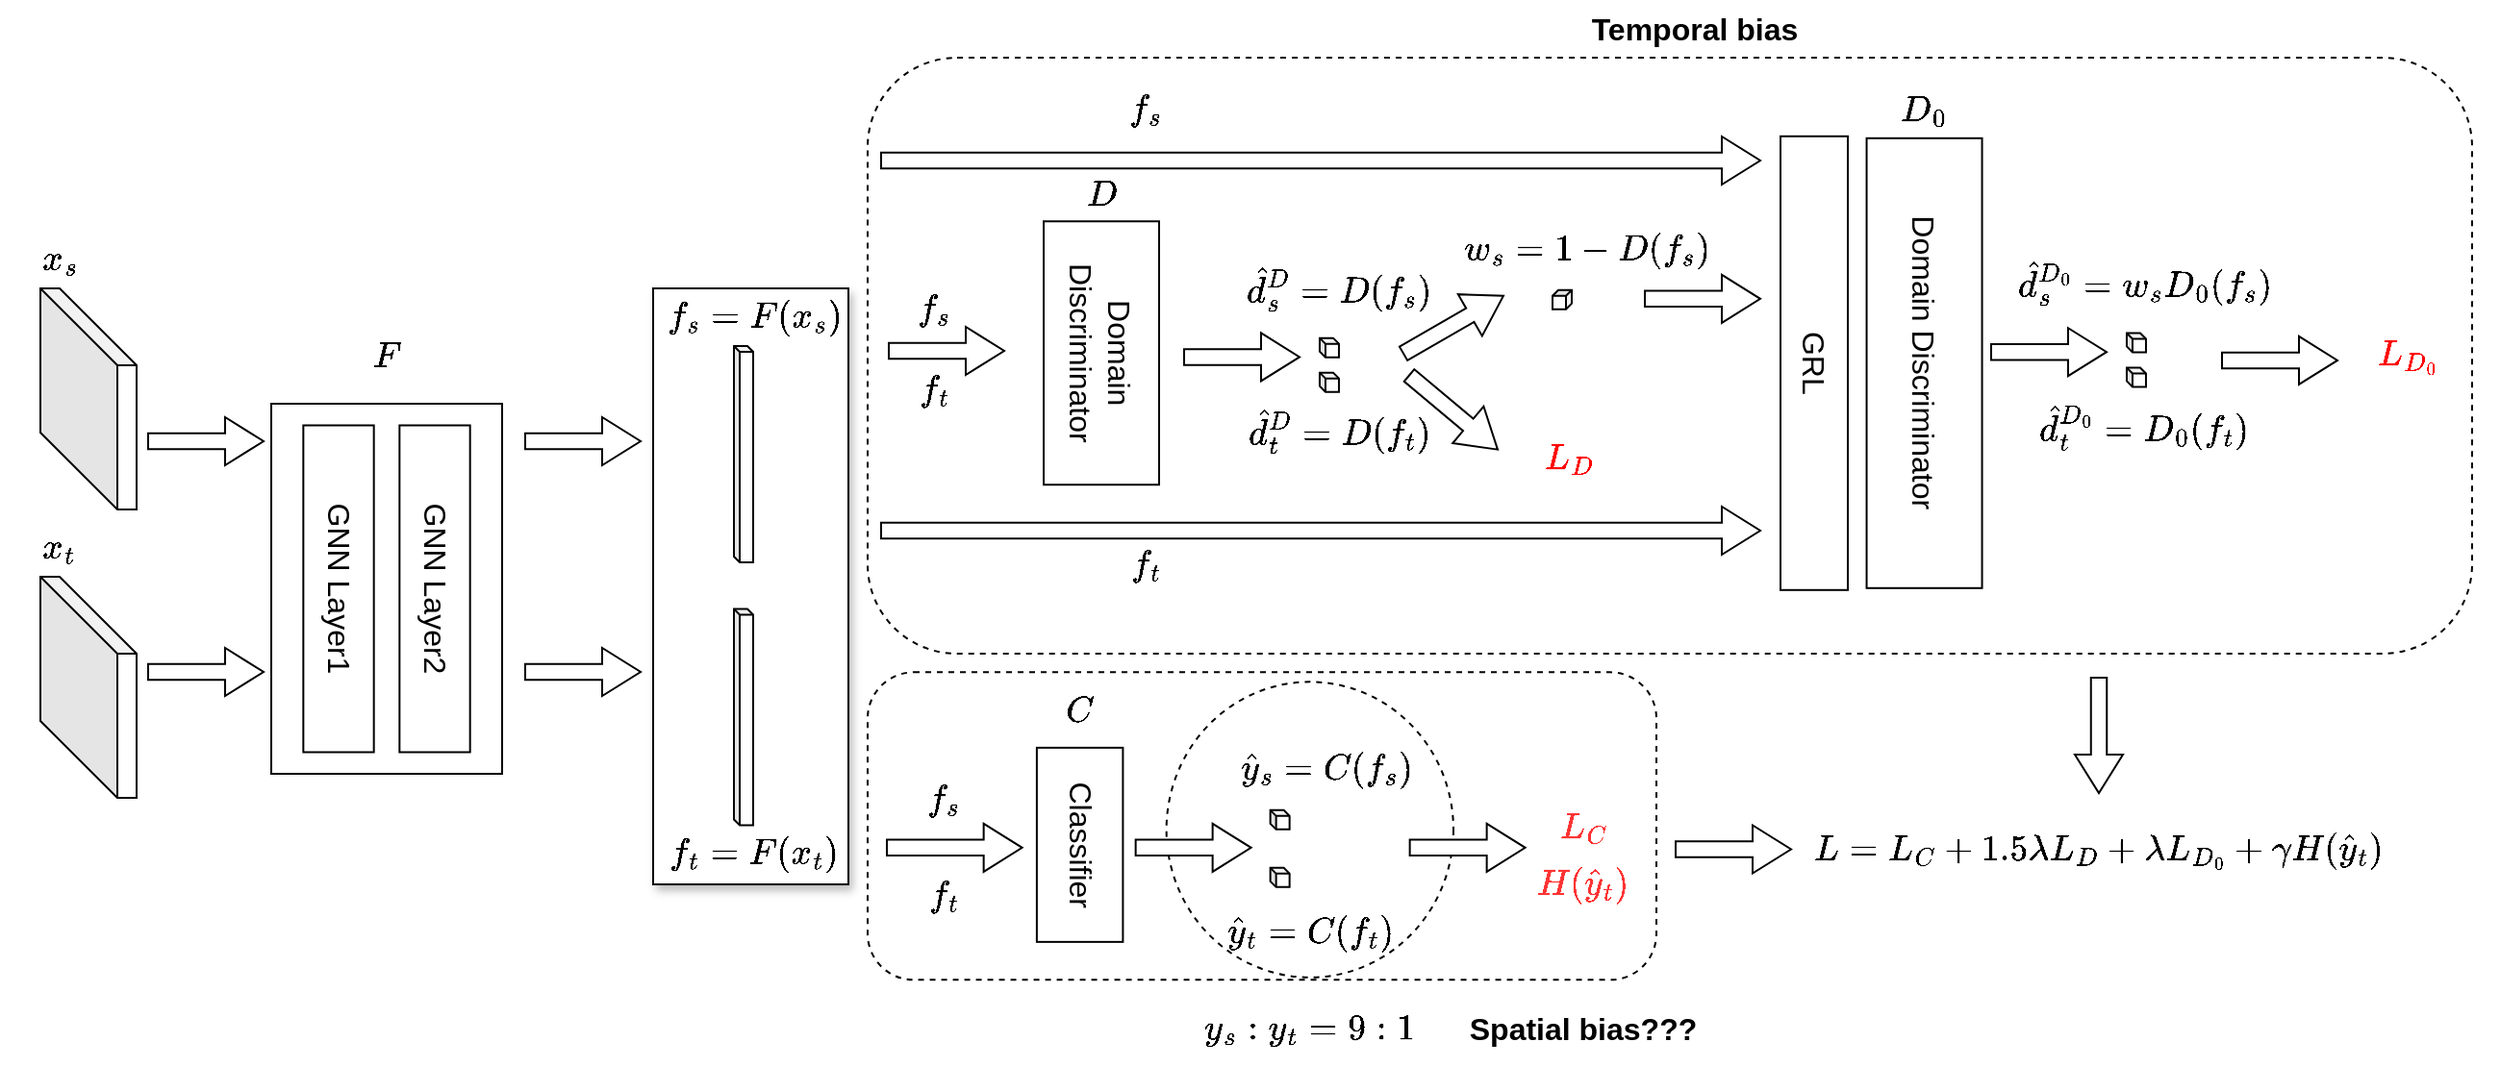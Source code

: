 <mxfile version="20.6.0" type="github">
  <diagram id="PrPMWTKknmVzqEdROyOC" name="第 1 页">
    <mxGraphModel dx="2036" dy="684" grid="1" gridSize="10" guides="1" tooltips="1" connect="1" arrows="1" fold="1" page="1" pageScale="1" pageWidth="827" pageHeight="1169" math="1" shadow="0">
      <root>
        <mxCell id="0" />
        <mxCell id="1" parent="0" />
        <mxCell id="_3P5KTRPBqjQuL4RReXr-8" value="" style="rounded=1;whiteSpace=wrap;html=1;shadow=0;dashed=1;fontColor=#FF0000;container=0;" vertex="1" parent="1">
          <mxGeometry x="360" y="519.68" width="410" height="160" as="geometry" />
        </mxCell>
        <mxCell id="_3P5KTRPBqjQuL4RReXr-16" value="" style="ellipse;whiteSpace=wrap;html=1;shadow=0;dashed=1;fontSize=16;fontColor=#000000;" vertex="1" parent="1">
          <mxGeometry x="515.32" y="524.68" width="149.18" height="153.72" as="geometry" />
        </mxCell>
        <mxCell id="gVNOACa7D2izH39yQ2hB-97" value="" style="rounded=0;whiteSpace=wrap;html=1;shadow=1;fontSize=16;" parent="1" vertex="1">
          <mxGeometry x="248.5" y="320" width="101.5" height="310" as="geometry" />
        </mxCell>
        <mxCell id="gVNOACa7D2izH39yQ2hB-18" value="" style="shape=cube;whiteSpace=wrap;html=1;boundedLbl=1;backgroundOutline=1;darkOpacity=0.05;darkOpacity2=0.1;shadow=0;fontSize=16;size=40;direction=east;" parent="1" vertex="1">
          <mxGeometry x="-70" y="320" width="50" height="115" as="geometry" />
        </mxCell>
        <mxCell id="gVNOACa7D2izH39yQ2hB-23" value="$$x_s$$" style="text;html=1;strokeColor=none;fillColor=none;align=center;verticalAlign=middle;whiteSpace=wrap;rounded=0;shadow=0;fontSize=16;" parent="1" vertex="1">
          <mxGeometry x="-90" y="290" width="60" height="30" as="geometry" />
        </mxCell>
        <mxCell id="gVNOACa7D2izH39yQ2hB-24" value="" style="shape=cube;whiteSpace=wrap;html=1;boundedLbl=1;backgroundOutline=1;darkOpacity=0.05;darkOpacity2=0.1;shadow=0;fontSize=16;size=40;direction=east;" parent="1" vertex="1">
          <mxGeometry x="-70" y="470" width="50" height="115" as="geometry" />
        </mxCell>
        <mxCell id="gVNOACa7D2izH39yQ2hB-25" value="$$x_t$$" style="text;html=1;strokeColor=none;fillColor=none;align=center;verticalAlign=middle;whiteSpace=wrap;rounded=0;shadow=0;fontSize=16;" parent="1" vertex="1">
          <mxGeometry x="-90" y="440" width="60" height="30" as="geometry" />
        </mxCell>
        <mxCell id="gVNOACa7D2izH39yQ2hB-28" value="" style="html=1;shadow=0;dashed=0;align=center;verticalAlign=middle;shape=mxgraph.arrows2.arrow;dy=0.67;dx=20;notch=0;fontSize=16;" parent="1" vertex="1">
          <mxGeometry x="-14" y="387" width="60" height="25" as="geometry" />
        </mxCell>
        <mxCell id="gVNOACa7D2izH39yQ2hB-32" value="" style="html=1;shadow=0;dashed=0;align=center;verticalAlign=middle;shape=mxgraph.arrows2.arrow;dy=0.67;dx=20;notch=0;fontSize=16;" parent="1" vertex="1">
          <mxGeometry x="-14" y="507" width="60" height="25" as="geometry" />
        </mxCell>
        <mxCell id="gVNOACa7D2izH39yQ2hB-50" value="" style="shape=cube;whiteSpace=wrap;html=1;boundedLbl=1;backgroundOutline=1;darkOpacity=0.05;darkOpacity2=0.1;shadow=0;fontSize=16;size=3;direction=east;" parent="1" vertex="1">
          <mxGeometry x="290.5" y="350" width="10" height="112.5" as="geometry" />
        </mxCell>
        <mxCell id="gVNOACa7D2izH39yQ2hB-51" value="" style="shape=cube;whiteSpace=wrap;html=1;boundedLbl=1;backgroundOutline=1;darkOpacity=0.05;darkOpacity2=0.1;shadow=0;fontSize=16;size=3;direction=east;" parent="1" vertex="1">
          <mxGeometry x="290.5" y="486.75" width="10" height="112.5" as="geometry" />
        </mxCell>
        <mxCell id="gVNOACa7D2izH39yQ2hB-52" value="" style="html=1;shadow=0;dashed=0;align=center;verticalAlign=middle;shape=mxgraph.arrows2.arrow;dy=0.67;dx=20;notch=0;fontSize=16;" parent="1" vertex="1">
          <mxGeometry x="182" y="387" width="60" height="25" as="geometry" />
        </mxCell>
        <mxCell id="gVNOACa7D2izH39yQ2hB-53" value="" style="html=1;shadow=0;dashed=0;align=center;verticalAlign=middle;shape=mxgraph.arrows2.arrow;dy=0.67;dx=20;notch=0;fontSize=16;" parent="1" vertex="1">
          <mxGeometry x="182" y="507" width="60" height="25" as="geometry" />
        </mxCell>
        <mxCell id="gVNOACa7D2izH39yQ2hB-54" value="$$f_s = F(x_s)$$" style="text;html=1;strokeColor=none;fillColor=none;align=center;verticalAlign=middle;whiteSpace=wrap;rounded=0;shadow=0;fontSize=16;" parent="1" vertex="1">
          <mxGeometry x="220.5" y="320" width="160" height="30" as="geometry" />
        </mxCell>
        <mxCell id="gVNOACa7D2izH39yQ2hB-55" value="$$f_t = F(x_t)$$" style="text;html=1;strokeColor=none;fillColor=none;align=center;verticalAlign=middle;whiteSpace=wrap;rounded=0;shadow=0;fontSize=16;" parent="1" vertex="1">
          <mxGeometry x="220.5" y="599.25" width="160" height="30" as="geometry" />
        </mxCell>
        <mxCell id="gVNOACa7D2izH39yQ2hB-57" value="$$F$$" style="text;html=1;strokeColor=none;fillColor=none;align=center;verticalAlign=middle;whiteSpace=wrap;rounded=0;shadow=0;fontSize=16;" parent="1" vertex="1">
          <mxGeometry x="80" y="340" width="60" height="30" as="geometry" />
        </mxCell>
        <mxCell id="gVNOACa7D2izH39yQ2hB-56" value="" style="rounded=0;whiteSpace=wrap;html=1;shadow=0;fontSize=16;" parent="1" vertex="1">
          <mxGeometry x="50" y="380" width="120" height="192.5" as="geometry" />
        </mxCell>
        <mxCell id="gVNOACa7D2izH39yQ2hB-47" value="GNN Layer2" style="rounded=0;whiteSpace=wrap;html=1;shadow=0;fontSize=16;rotation=90;container=0;" parent="1" vertex="1">
          <mxGeometry x="50" y="457.917" width="170" height="36.667" as="geometry" />
        </mxCell>
        <mxCell id="gVNOACa7D2izH39yQ2hB-72" value="GNN Layer1" style="rounded=0;whiteSpace=wrap;html=1;shadow=0;fontSize=16;rotation=90;container=0;" parent="1" vertex="1">
          <mxGeometry y="457.917" width="170" height="36.667" as="geometry" />
        </mxCell>
        <mxCell id="_3P5KTRPBqjQuL4RReXr-5" value="$$L = L_C + 1.5\lambda L_D + \lambda L_{D_0} + \gamma H(\hat{y}_t)$$" style="text;html=1;strokeColor=none;fillColor=none;align=center;verticalAlign=middle;whiteSpace=wrap;rounded=0;shadow=0;fontSize=16;" vertex="1" parent="1">
          <mxGeometry x="970" y="596.75" width="60" height="30" as="geometry" />
        </mxCell>
        <mxCell id="_3P5KTRPBqjQuL4RReXr-9" value="" style="group" vertex="1" connectable="0" parent="1">
          <mxGeometry x="360" y="200" width="834" height="310" as="geometry" />
        </mxCell>
        <mxCell id="_3P5KTRPBqjQuL4RReXr-7" value="" style="rounded=1;whiteSpace=wrap;html=1;shadow=0;fontColor=#FF0000;dashed=1;" vertex="1" parent="_3P5KTRPBqjQuL4RReXr-9">
          <mxGeometry width="834" height="310" as="geometry" />
        </mxCell>
        <mxCell id="gVNOACa7D2izH39yQ2hB-62" value="" style="html=1;shadow=0;dashed=0;align=center;verticalAlign=middle;shape=mxgraph.arrows2.arrow;dy=0.67;dx=20;notch=0;fontSize=16;" parent="_3P5KTRPBqjQuL4RReXr-9" vertex="1">
          <mxGeometry x="11" y="140" width="60" height="25" as="geometry" />
        </mxCell>
        <mxCell id="gVNOACa7D2izH39yQ2hB-63" value="$$f_s$$" style="text;html=1;strokeColor=none;fillColor=none;align=center;verticalAlign=middle;whiteSpace=wrap;rounded=0;shadow=0;fontSize=16;" parent="_3P5KTRPBqjQuL4RReXr-9" vertex="1">
          <mxGeometry x="5" y="115.5" width="60" height="30" as="geometry" />
        </mxCell>
        <mxCell id="gVNOACa7D2izH39yQ2hB-64" value="$$f_t$$" style="text;html=1;strokeColor=none;fillColor=none;align=center;verticalAlign=middle;whiteSpace=wrap;rounded=0;shadow=0;fontSize=16;" parent="_3P5KTRPBqjQuL4RReXr-9" vertex="1">
          <mxGeometry x="5" y="158" width="60" height="30" as="geometry" />
        </mxCell>
        <mxCell id="gVNOACa7D2izH39yQ2hB-75" value="$$D$$" style="text;html=1;strokeColor=none;fillColor=none;align=center;verticalAlign=middle;whiteSpace=wrap;rounded=0;shadow=0;fontSize=16;" parent="_3P5KTRPBqjQuL4RReXr-9" vertex="1">
          <mxGeometry x="91.5" y="56" width="60" height="30" as="geometry" />
        </mxCell>
        <mxCell id="gVNOACa7D2izH39yQ2hB-76" value="Domain Discriminator" style="rounded=0;whiteSpace=wrap;html=1;shadow=0;fontSize=16;rotation=90;direction=east;" parent="_3P5KTRPBqjQuL4RReXr-9" vertex="1">
          <mxGeometry x="432.28" y="128.9" width="233.99" height="60" as="geometry" />
        </mxCell>
        <mxCell id="gVNOACa7D2izH39yQ2hB-77" value="GRL" style="rounded=0;whiteSpace=wrap;html=1;shadow=0;fontSize=16;rotation=90;direction=east;" parent="_3P5KTRPBqjQuL4RReXr-9" vertex="1">
          <mxGeometry x="374" y="141.4" width="236" height="35" as="geometry" />
        </mxCell>
        <mxCell id="gVNOACa7D2izH39yQ2hB-78" value="Domain Discriminator" style="rounded=0;whiteSpace=wrap;html=1;shadow=0;fontSize=16;rotation=90;direction=east;" parent="_3P5KTRPBqjQuL4RReXr-9" vertex="1">
          <mxGeometry x="53" y="123.63" width="137" height="60" as="geometry" />
        </mxCell>
        <mxCell id="gVNOACa7D2izH39yQ2hB-79" value="$$D_0$$" style="text;html=1;strokeColor=none;fillColor=none;align=center;verticalAlign=middle;whiteSpace=wrap;rounded=0;shadow=0;fontSize=16;" parent="_3P5KTRPBqjQuL4RReXr-9" vertex="1">
          <mxGeometry x="519.27" y="11.75" width="60" height="30" as="geometry" />
        </mxCell>
        <mxCell id="gVNOACa7D2izH39yQ2hB-82" value="$$w_s = 1 - D(f_s)$$" style="text;html=1;strokeColor=none;fillColor=none;align=center;verticalAlign=middle;whiteSpace=wrap;rounded=0;shadow=0;fontSize=16;" parent="_3P5KTRPBqjQuL4RReXr-9" vertex="1">
          <mxGeometry x="344" y="85" width="60" height="30" as="geometry" />
        </mxCell>
        <mxCell id="gVNOACa7D2izH39yQ2hB-83" value="" style="html=1;shadow=0;dashed=0;align=center;verticalAlign=middle;shape=mxgraph.arrows2.arrow;dy=0.67;dx=20;notch=0;fontSize=16;" parent="_3P5KTRPBqjQuL4RReXr-9" vertex="1">
          <mxGeometry x="404" y="112.92" width="60" height="25" as="geometry" />
        </mxCell>
        <mxCell id="gVNOACa7D2izH39yQ2hB-86" value="" style="html=1;shadow=0;dashed=0;align=center;verticalAlign=middle;shape=mxgraph.arrows2.arrow;dy=0.67;dx=20;notch=0;fontSize=16;" parent="_3P5KTRPBqjQuL4RReXr-9" vertex="1">
          <mxGeometry x="7" y="41" width="457" height="25" as="geometry" />
        </mxCell>
        <mxCell id="gVNOACa7D2izH39yQ2hB-87" value="" style="html=1;shadow=0;dashed=0;align=center;verticalAlign=middle;shape=mxgraph.arrows2.arrow;dy=0.67;dx=20;notch=0;fontSize=16;" parent="_3P5KTRPBqjQuL4RReXr-9" vertex="1">
          <mxGeometry x="7" y="233.5" width="457" height="25" as="geometry" />
        </mxCell>
        <mxCell id="gVNOACa7D2izH39yQ2hB-88" value="" style="html=1;shadow=0;dashed=0;align=center;verticalAlign=middle;shape=mxgraph.arrows2.arrow;dy=0.67;dx=20;notch=0;fontSize=16;" parent="_3P5KTRPBqjQuL4RReXr-9" vertex="1">
          <mxGeometry x="584" y="140.59" width="60" height="25" as="geometry" />
        </mxCell>
        <mxCell id="gVNOACa7D2izH39yQ2hB-89" value="" style="shape=cube;whiteSpace=wrap;html=1;boundedLbl=1;backgroundOutline=1;darkOpacity=0.05;darkOpacity2=0.1;shadow=0;fontSize=16;size=3;direction=east;" parent="_3P5KTRPBqjQuL4RReXr-9" vertex="1">
          <mxGeometry x="654.48" y="143.21" width="10" height="10" as="geometry" />
        </mxCell>
        <mxCell id="gVNOACa7D2izH39yQ2hB-90" value="$$\hat{d}^{D_0}_s = w_sD_0(f_s)$$" style="text;html=1;strokeColor=none;fillColor=none;align=center;verticalAlign=middle;whiteSpace=wrap;rounded=0;shadow=0;fontSize=16;" parent="_3P5KTRPBqjQuL4RReXr-9" vertex="1">
          <mxGeometry x="634" y="101.48" width="60" height="30" as="geometry" />
        </mxCell>
        <mxCell id="gVNOACa7D2izH39yQ2hB-91" value="" style="shape=cube;whiteSpace=wrap;html=1;boundedLbl=1;backgroundOutline=1;darkOpacity=0.05;darkOpacity2=0.1;shadow=0;fontSize=16;size=3;direction=east;" parent="_3P5KTRPBqjQuL4RReXr-9" vertex="1">
          <mxGeometry x="654.48" y="161.21" width="10" height="10" as="geometry" />
        </mxCell>
        <mxCell id="gVNOACa7D2izH39yQ2hB-92" value="$$\hat{d}^{D_0}_t = D_0(f_t)$$" style="text;html=1;strokeColor=none;fillColor=none;align=center;verticalAlign=middle;whiteSpace=wrap;rounded=0;shadow=0;fontSize=16;" parent="_3P5KTRPBqjQuL4RReXr-9" vertex="1">
          <mxGeometry x="634" y="175.79" width="60" height="30" as="geometry" />
        </mxCell>
        <mxCell id="gVNOACa7D2izH39yQ2hB-93" value="" style="html=1;shadow=0;dashed=0;align=center;verticalAlign=middle;shape=mxgraph.arrows2.arrow;dy=0.67;dx=20;notch=0;fontSize=16;" parent="_3P5KTRPBqjQuL4RReXr-9" vertex="1">
          <mxGeometry x="704" y="144.96" width="60" height="25" as="geometry" />
        </mxCell>
        <mxCell id="gVNOACa7D2izH39yQ2hB-94" value="&lt;font color=&quot;#ff0000&quot;&gt;$$L_{D_0}$$&lt;/font&gt;" style="text;html=1;strokeColor=none;fillColor=none;align=center;verticalAlign=middle;whiteSpace=wrap;rounded=0;shadow=0;fontSize=16;" parent="_3P5KTRPBqjQuL4RReXr-9" vertex="1">
          <mxGeometry x="770.73" y="139.96" width="60" height="30" as="geometry" />
        </mxCell>
        <mxCell id="gVNOACa7D2izH39yQ2hB-95" value="$$f_s$$" style="text;html=1;strokeColor=none;fillColor=none;align=center;verticalAlign=middle;whiteSpace=wrap;rounded=0;shadow=0;fontSize=16;" parent="_3P5KTRPBqjQuL4RReXr-9" vertex="1">
          <mxGeometry x="115" y="11.75" width="60" height="30" as="geometry" />
        </mxCell>
        <mxCell id="gVNOACa7D2izH39yQ2hB-96" value="$$f_t$$" style="text;html=1;strokeColor=none;fillColor=none;align=center;verticalAlign=middle;whiteSpace=wrap;rounded=0;shadow=0;fontSize=16;" parent="_3P5KTRPBqjQuL4RReXr-9" vertex="1">
          <mxGeometry x="115" y="249.25" width="60" height="30" as="geometry" />
        </mxCell>
        <mxCell id="gVNOACa7D2izH39yQ2hB-105" value="" style="html=1;shadow=0;dashed=0;align=center;verticalAlign=middle;shape=mxgraph.arrows2.arrow;dy=0.67;dx=20;notch=0;fontSize=16;" parent="_3P5KTRPBqjQuL4RReXr-9" vertex="1">
          <mxGeometry x="164.5" y="143.2" width="60" height="25" as="geometry" />
        </mxCell>
        <mxCell id="gVNOACa7D2izH39yQ2hB-106" value="" style="shape=cube;whiteSpace=wrap;html=1;boundedLbl=1;backgroundOutline=1;darkOpacity=0.05;darkOpacity2=0.1;shadow=0;fontSize=16;size=3;direction=east;" parent="_3P5KTRPBqjQuL4RReXr-9" vertex="1">
          <mxGeometry x="234.98" y="145.82" width="10" height="10" as="geometry" />
        </mxCell>
        <mxCell id="gVNOACa7D2izH39yQ2hB-107" value="$$\hat{d}^D_s = D(f_s)$$" style="text;html=1;strokeColor=none;fillColor=none;align=center;verticalAlign=middle;whiteSpace=wrap;rounded=0;shadow=0;fontSize=16;" parent="_3P5KTRPBqjQuL4RReXr-9" vertex="1">
          <mxGeometry x="214.5" y="104.09" width="60" height="30" as="geometry" />
        </mxCell>
        <mxCell id="gVNOACa7D2izH39yQ2hB-108" value="" style="shape=cube;whiteSpace=wrap;html=1;boundedLbl=1;backgroundOutline=1;darkOpacity=0.05;darkOpacity2=0.1;shadow=0;fontSize=16;size=3;direction=east;" parent="_3P5KTRPBqjQuL4RReXr-9" vertex="1">
          <mxGeometry x="234.98" y="163.82" width="10" height="10" as="geometry" />
        </mxCell>
        <mxCell id="gVNOACa7D2izH39yQ2hB-109" value="$$\hat{d}^D_t = D(f_t)$$" style="text;html=1;strokeColor=none;fillColor=none;align=center;verticalAlign=middle;whiteSpace=wrap;rounded=0;shadow=0;fontSize=16;" parent="_3P5KTRPBqjQuL4RReXr-9" vertex="1">
          <mxGeometry x="214.5" y="178.4" width="60" height="30" as="geometry" />
        </mxCell>
        <mxCell id="gVNOACa7D2izH39yQ2hB-110" value="" style="html=1;shadow=0;dashed=0;align=center;verticalAlign=middle;shape=mxgraph.arrows2.arrow;dy=0.67;dx=20;notch=0;fontSize=16;rotation=-30;" parent="_3P5KTRPBqjQuL4RReXr-9" vertex="1">
          <mxGeometry x="274.5" y="126.4" width="60" height="25" as="geometry" />
        </mxCell>
        <mxCell id="gVNOACa7D2izH39yQ2hB-111" value="&lt;font color=&quot;#ff0000&quot;&gt;$$L_{D}$$&lt;/font&gt;" style="text;html=1;strokeColor=none;fillColor=none;align=center;verticalAlign=middle;whiteSpace=wrap;rounded=0;shadow=0;fontSize=16;" parent="_3P5KTRPBqjQuL4RReXr-9" vertex="1">
          <mxGeometry x="334.5" y="192.5" width="60" height="30" as="geometry" />
        </mxCell>
        <mxCell id="gVNOACa7D2izH39yQ2hB-112" value="" style="shape=cube;whiteSpace=wrap;html=1;boundedLbl=1;backgroundOutline=1;darkOpacity=0.05;darkOpacity2=0.1;shadow=0;fontSize=16;size=3;direction=south;" parent="_3P5KTRPBqjQuL4RReXr-9" vertex="1">
          <mxGeometry x="356" y="120.84" width="10" height="10" as="geometry" />
        </mxCell>
        <mxCell id="gVNOACa7D2izH39yQ2hB-113" value="" style="html=1;shadow=0;dashed=0;align=center;verticalAlign=middle;shape=mxgraph.arrows2.arrow;dy=0.67;dx=20;notch=0;fontSize=16;rotation=40;" parent="_3P5KTRPBqjQuL4RReXr-9" vertex="1">
          <mxGeometry x="274.5" y="172.03" width="60" height="25" as="geometry" />
        </mxCell>
        <mxCell id="_3P5KTRPBqjQuL4RReXr-11" value="" style="html=1;shadow=0;dashed=0;align=center;verticalAlign=middle;shape=mxgraph.arrows2.arrow;dy=0.67;dx=20;notch=0;fontSize=16;" vertex="1" parent="1">
          <mxGeometry x="780" y="599.25" width="60" height="25" as="geometry" />
        </mxCell>
        <mxCell id="_3P5KTRPBqjQuL4RReXr-12" value="" style="html=1;shadow=0;dashed=0;align=center;verticalAlign=middle;shape=mxgraph.arrows2.arrow;dy=0.67;dx=20;notch=0;fontSize=16;rotation=90;" vertex="1" parent="1">
          <mxGeometry x="970" y="540" width="60" height="25" as="geometry" />
        </mxCell>
        <mxCell id="_3P5KTRPBqjQuL4RReXr-13" value="&lt;font style=&quot;font-size: 16px;&quot; color=&quot;#000000&quot;&gt;&lt;b&gt;Temporal bias&lt;/b&gt;&lt;/font&gt;" style="text;html=1;strokeColor=none;fillColor=none;align=center;verticalAlign=middle;whiteSpace=wrap;rounded=0;shadow=0;dashed=1;fontColor=#FF0000;" vertex="1" parent="1">
          <mxGeometry x="700" y="170" width="180" height="30" as="geometry" />
        </mxCell>
        <mxCell id="_3P5KTRPBqjQuL4RReXr-14" value="&lt;b&gt;Spatial bias???&lt;/b&gt;" style="text;html=1;strokeColor=none;fillColor=none;align=center;verticalAlign=middle;whiteSpace=wrap;rounded=0;shadow=0;dashed=1;fontSize=16;fontColor=#000000;" vertex="1" parent="1">
          <mxGeometry x="631.82" y="690" width="200" height="30" as="geometry" />
        </mxCell>
        <mxCell id="_3P5KTRPBqjQuL4RReXr-15" value="$$y_s:y_t = 9:1$$" style="text;html=1;strokeColor=none;fillColor=none;align=center;verticalAlign=middle;whiteSpace=wrap;rounded=0;shadow=0;dashed=1;fontSize=16;fontColor=#000000;" vertex="1" parent="1">
          <mxGeometry x="559.91" y="690" width="60" height="30" as="geometry" />
        </mxCell>
        <mxCell id="gVNOACa7D2izH39yQ2hB-59" value="Classifier" style="rounded=0;whiteSpace=wrap;html=1;shadow=0;fontSize=16;rotation=90;direction=east;" parent="1" vertex="1">
          <mxGeometry x="419.82" y="587.06" width="101" height="44.75" as="geometry" />
        </mxCell>
        <mxCell id="gVNOACa7D2izH39yQ2hB-65" value="" style="html=1;shadow=0;dashed=0;align=center;verticalAlign=middle;shape=mxgraph.arrows2.arrow;dy=0.67;dx=20;notch=0;fontSize=16;" parent="1" vertex="1">
          <mxGeometry x="499.32" y="598.43" width="60" height="25" as="geometry" />
        </mxCell>
        <mxCell id="gVNOACa7D2izH39yQ2hB-66" value="" style="shape=cube;whiteSpace=wrap;html=1;boundedLbl=1;backgroundOutline=1;darkOpacity=0.05;darkOpacity2=0.1;shadow=0;fontSize=16;size=3;direction=east;" parent="1" vertex="1">
          <mxGeometry x="569.32" y="591.43" width="10" height="10" as="geometry" />
        </mxCell>
        <mxCell id="gVNOACa7D2izH39yQ2hB-69" value="" style="shape=cube;whiteSpace=wrap;html=1;boundedLbl=1;backgroundOutline=1;darkOpacity=0.05;darkOpacity2=0.1;shadow=0;fontSize=16;size=3;direction=east;" parent="1" vertex="1">
          <mxGeometry x="569.32" y="621.43" width="10" height="10" as="geometry" />
        </mxCell>
        <mxCell id="gVNOACa7D2izH39yQ2hB-70" value="$$\hat{y}_s = C(f_s)$$" style="text;html=1;strokeColor=none;fillColor=none;align=center;verticalAlign=middle;whiteSpace=wrap;rounded=0;shadow=0;fontSize=16;" parent="1" vertex="1">
          <mxGeometry x="569.32" y="554.68" width="60" height="30" as="geometry" />
        </mxCell>
        <mxCell id="gVNOACa7D2izH39yQ2hB-71" value="$$C$$" style="text;html=1;strokeColor=none;fillColor=none;align=center;verticalAlign=middle;whiteSpace=wrap;rounded=0;shadow=0;fontSize=16;" parent="1" vertex="1">
          <mxGeometry x="440.32" y="524.68" width="60" height="30" as="geometry" />
        </mxCell>
        <mxCell id="gVNOACa7D2izH39yQ2hB-73" value="$$\hat{y}_t = C(f_t)$$" style="text;html=1;strokeColor=none;fillColor=none;align=center;verticalAlign=middle;whiteSpace=wrap;rounded=0;shadow=0;fontSize=16;" parent="1" vertex="1">
          <mxGeometry x="559.91" y="640" width="60" height="30" as="geometry" />
        </mxCell>
        <mxCell id="gVNOACa7D2izH39yQ2hB-101" value="" style="html=1;shadow=0;dashed=0;align=center;verticalAlign=middle;shape=mxgraph.arrows2.arrow;dy=0.67;dx=20;notch=0;fontSize=16;rotation=0;" parent="1" vertex="1">
          <mxGeometry x="370" y="598.43" width="70.32" height="25" as="geometry" />
        </mxCell>
        <mxCell id="gVNOACa7D2izH39yQ2hB-102" value="" style="html=1;shadow=0;dashed=0;align=center;verticalAlign=middle;shape=mxgraph.arrows2.arrow;dy=0.67;dx=20;notch=0;fontSize=16;" parent="1" vertex="1">
          <mxGeometry x="641.82" y="598.43" width="60" height="25" as="geometry" />
        </mxCell>
        <mxCell id="gVNOACa7D2izH39yQ2hB-115" value="$$f_s$$" style="text;html=1;strokeColor=none;fillColor=none;align=center;verticalAlign=middle;whiteSpace=wrap;rounded=0;shadow=0;fontSize=16;" parent="1" vertex="1">
          <mxGeometry x="370" y="571.43" width="60" height="30" as="geometry" />
        </mxCell>
        <mxCell id="gVNOACa7D2izH39yQ2hB-116" value="$$f_t$$" style="text;html=1;strokeColor=none;fillColor=none;align=center;verticalAlign=middle;whiteSpace=wrap;rounded=0;shadow=0;fontSize=16;" parent="1" vertex="1">
          <mxGeometry x="370" y="621.43" width="60" height="30" as="geometry" />
        </mxCell>
        <mxCell id="gVNOACa7D2izH39yQ2hB-117" value="&lt;b&gt;&lt;font color=&quot;#ff3333&quot;&gt;$$L_{C}$$&lt;/font&gt;&lt;/b&gt;" style="text;html=1;strokeColor=none;fillColor=none;align=center;verticalAlign=middle;whiteSpace=wrap;rounded=0;shadow=0;fontSize=16;" parent="1" vertex="1">
          <mxGeometry x="701.82" y="584.68" width="60" height="30" as="geometry" />
        </mxCell>
        <mxCell id="a80bJpDfoxFGp4D8oM5q-1" value="&lt;font color=&quot;#ff3333&quot;&gt;$$H(\hat{y}_t)$$&lt;/font&gt;" style="text;html=1;strokeColor=none;fillColor=none;align=center;verticalAlign=middle;whiteSpace=wrap;rounded=0;shadow=0;fontSize=16;" parent="1" vertex="1">
          <mxGeometry x="701.82" y="615.06" width="60" height="30" as="geometry" />
        </mxCell>
      </root>
    </mxGraphModel>
  </diagram>
</mxfile>
